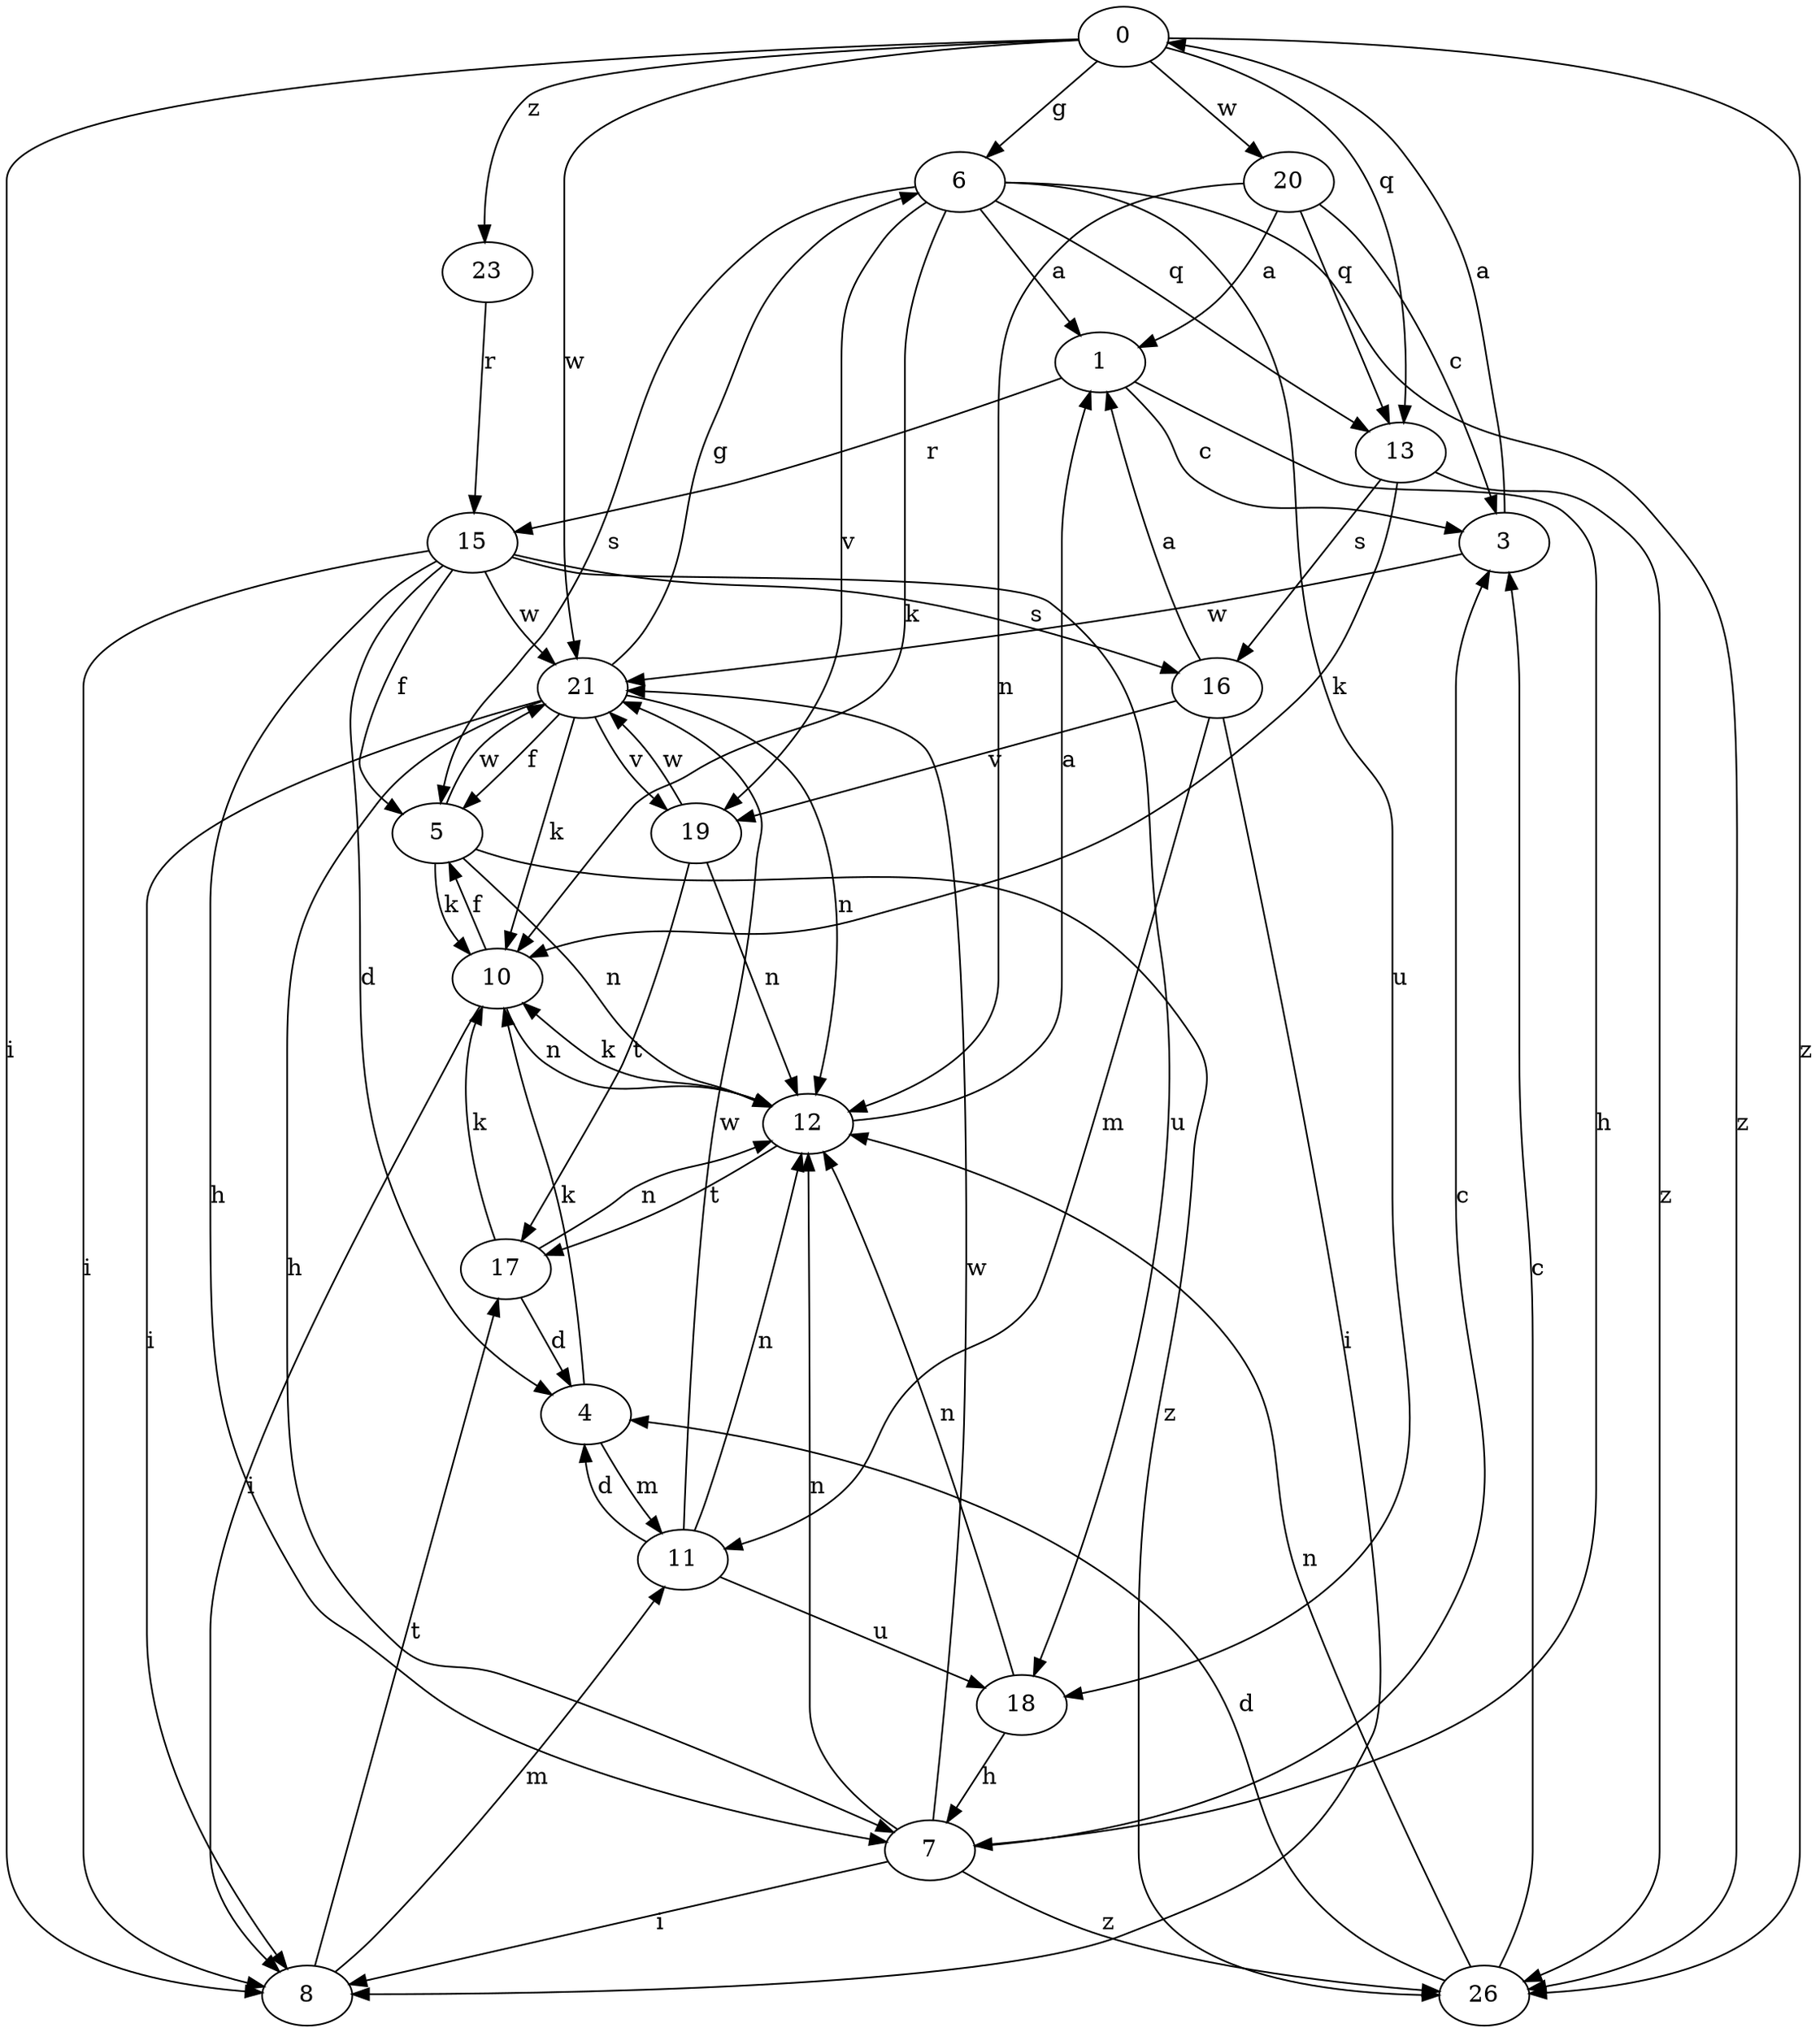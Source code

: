 strict digraph  {
0;
1;
3;
4;
5;
6;
7;
8;
10;
11;
12;
13;
15;
16;
17;
18;
19;
20;
21;
23;
26;
0 -> 6  [label=g];
0 -> 8  [label=i];
0 -> 13  [label=q];
0 -> 20  [label=w];
0 -> 21  [label=w];
0 -> 23  [label=z];
0 -> 26  [label=z];
1 -> 3  [label=c];
1 -> 7  [label=h];
1 -> 15  [label=r];
3 -> 0  [label=a];
3 -> 21  [label=w];
4 -> 10  [label=k];
4 -> 11  [label=m];
5 -> 10  [label=k];
5 -> 12  [label=n];
5 -> 21  [label=w];
5 -> 26  [label=z];
6 -> 1  [label=a];
6 -> 10  [label=k];
6 -> 13  [label=q];
6 -> 18  [label=u];
6 -> 19  [label=v];
6 -> 26  [label=z];
6 -> 5  [label=s];
7 -> 3  [label=c];
7 -> 8  [label=i];
7 -> 12  [label=n];
7 -> 21  [label=w];
7 -> 26  [label=z];
8 -> 11  [label=m];
8 -> 17  [label=t];
10 -> 5  [label=f];
10 -> 8  [label=i];
10 -> 12  [label=n];
11 -> 4  [label=d];
11 -> 12  [label=n];
11 -> 18  [label=u];
11 -> 21  [label=w];
12 -> 1  [label=a];
12 -> 10  [label=k];
12 -> 17  [label=t];
13 -> 10  [label=k];
13 -> 16  [label=s];
13 -> 26  [label=z];
15 -> 4  [label=d];
15 -> 5  [label=f];
15 -> 7  [label=h];
15 -> 8  [label=i];
15 -> 16  [label=s];
15 -> 18  [label=u];
15 -> 21  [label=w];
16 -> 1  [label=a];
16 -> 8  [label=i];
16 -> 11  [label=m];
16 -> 19  [label=v];
17 -> 4  [label=d];
17 -> 10  [label=k];
17 -> 12  [label=n];
18 -> 7  [label=h];
18 -> 12  [label=n];
19 -> 12  [label=n];
19 -> 17  [label=t];
19 -> 21  [label=w];
20 -> 1  [label=a];
20 -> 3  [label=c];
20 -> 12  [label=n];
20 -> 13  [label=q];
21 -> 5  [label=f];
21 -> 6  [label=g];
21 -> 7  [label=h];
21 -> 8  [label=i];
21 -> 10  [label=k];
21 -> 12  [label=n];
21 -> 19  [label=v];
23 -> 15  [label=r];
26 -> 3  [label=c];
26 -> 4  [label=d];
26 -> 12  [label=n];
}
